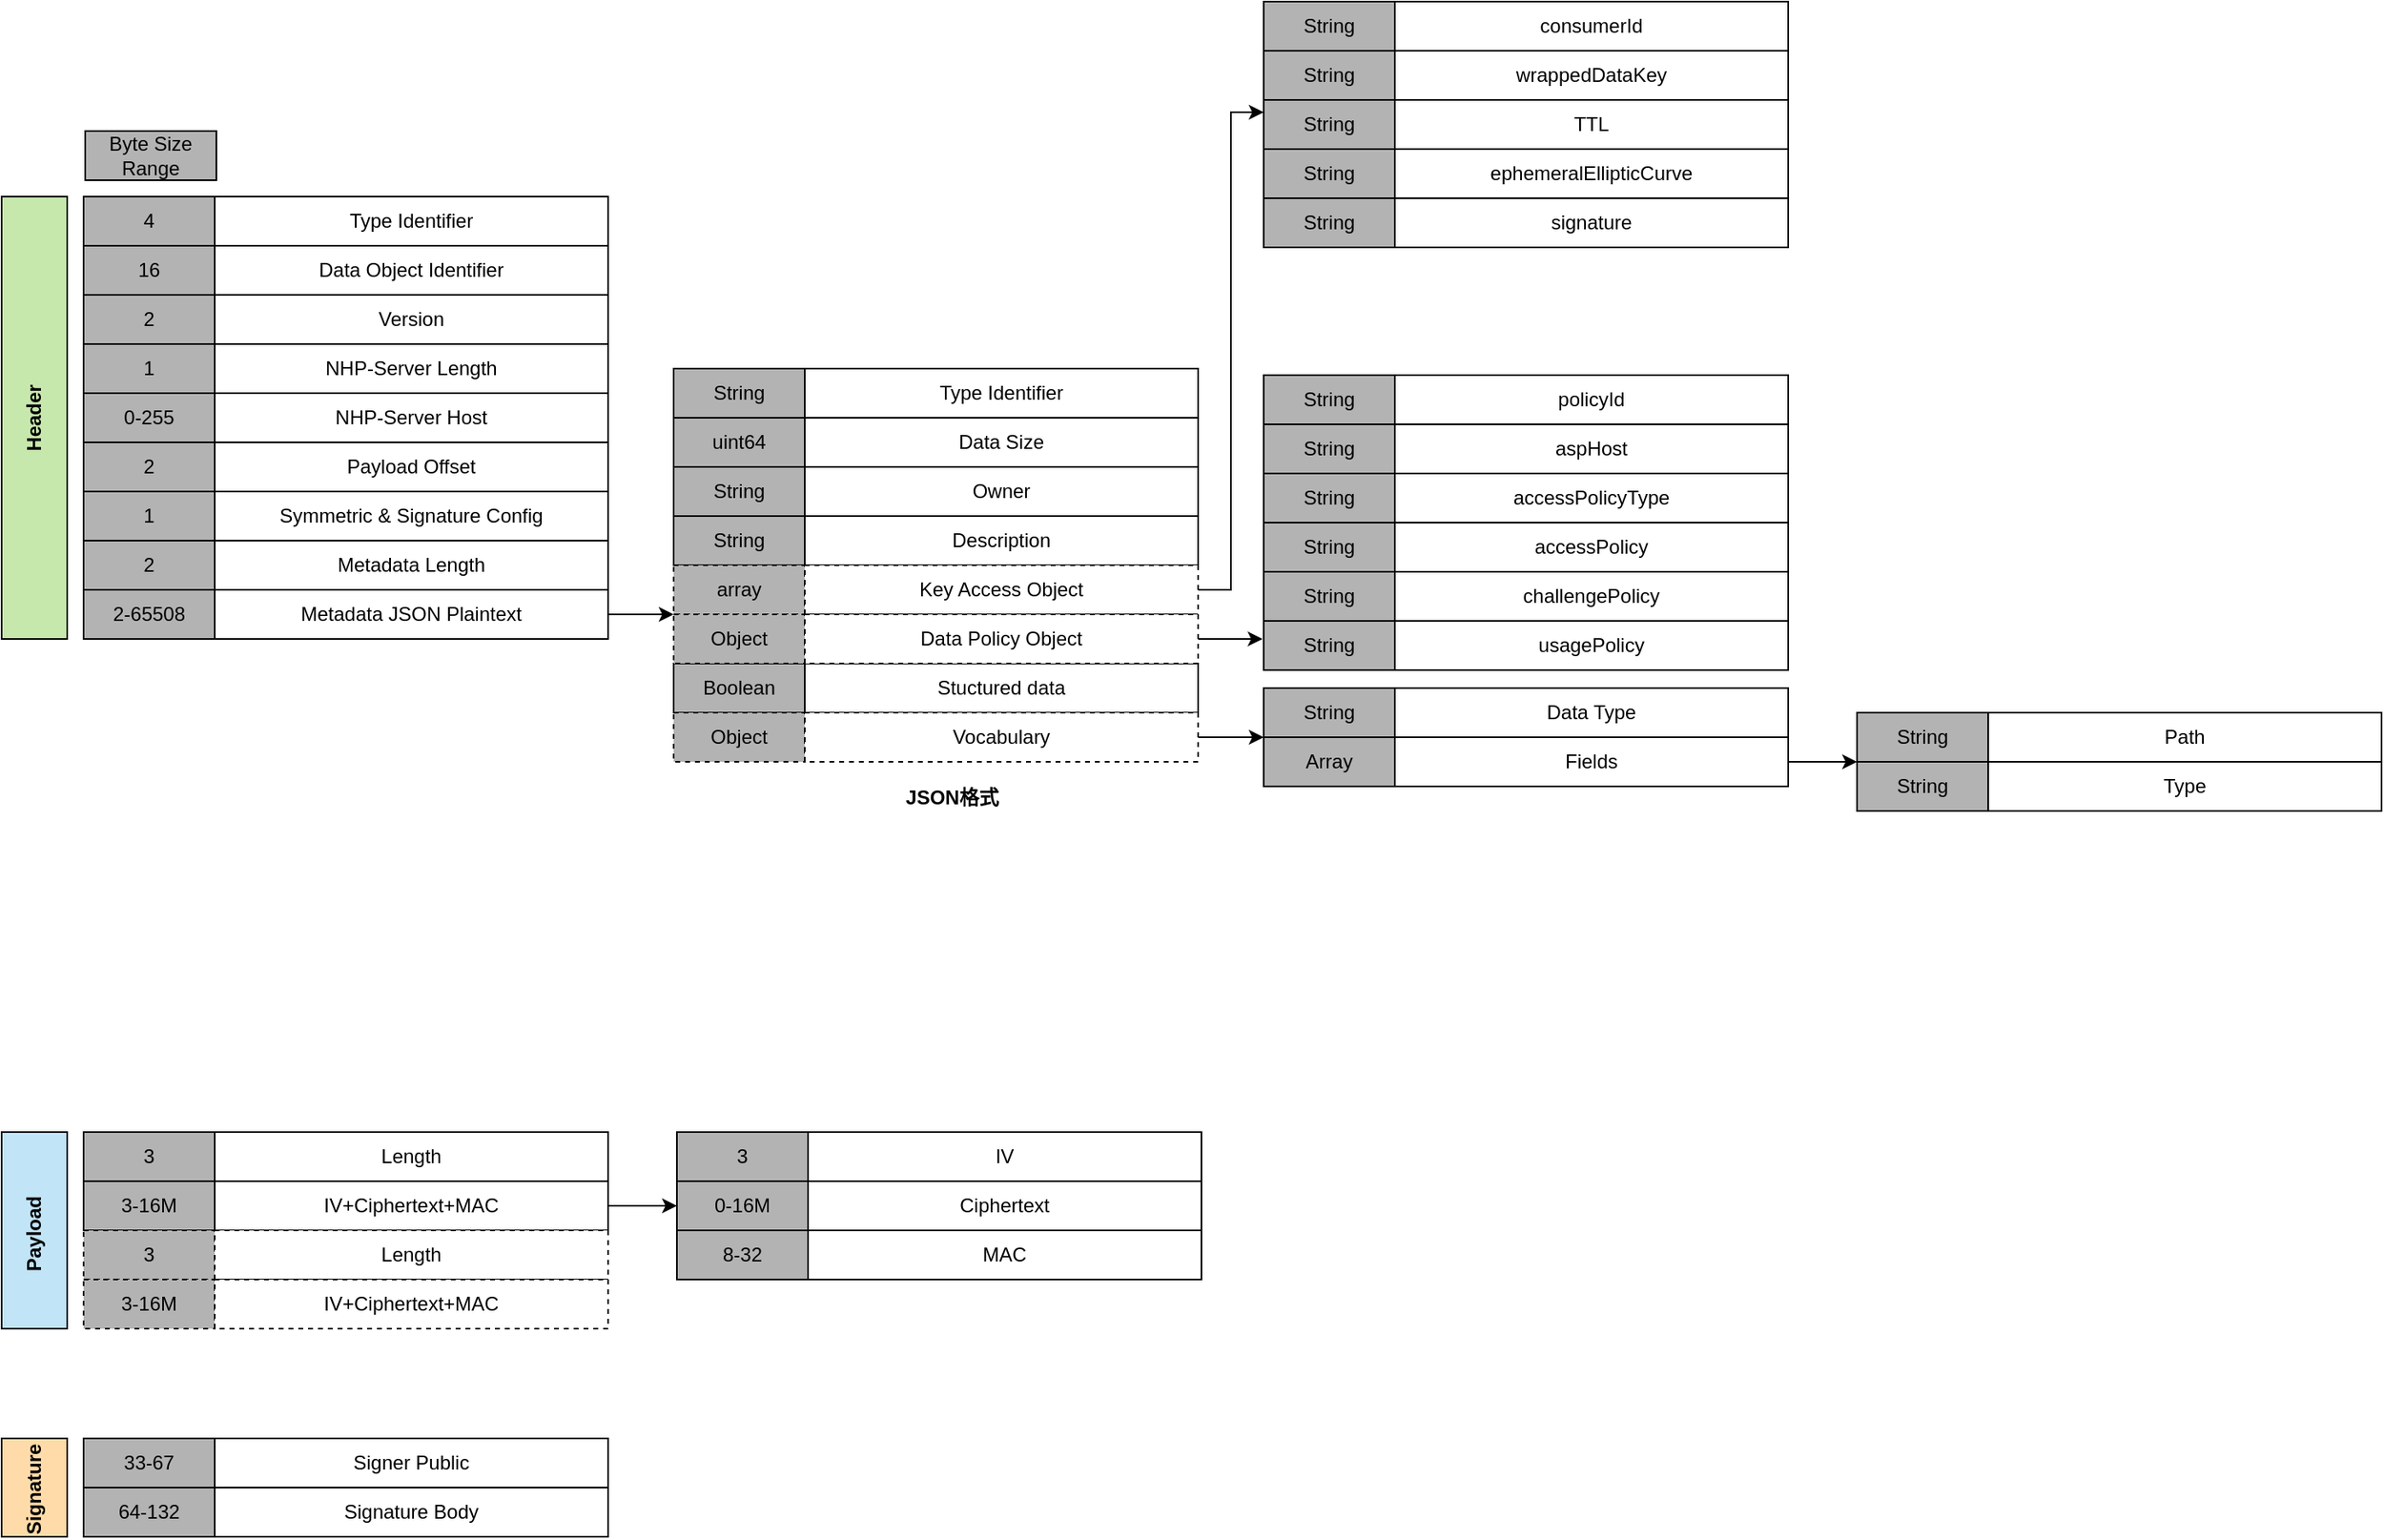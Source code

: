 <mxfile version="27.0.3">
  <diagram name="第 1 页" id="uLFJ8SncW3sbKlQuvjZg">
    <mxGraphModel dx="1554" dy="856" grid="1" gridSize="10" guides="1" tooltips="1" connect="1" arrows="1" fold="1" page="1" pageScale="1" pageWidth="1654" pageHeight="1169" math="0" shadow="0">
      <root>
        <mxCell id="0" />
        <mxCell id="1" parent="0" />
        <mxCell id="0JDXkcEKAHQ5cRbbdFEC-103" value="" style="group" parent="1" vertex="1" connectable="0">
          <mxGeometry x="150" y="840" width="732" height="120" as="geometry" />
        </mxCell>
        <mxCell id="0JDXkcEKAHQ5cRbbdFEC-66" value="" style="rounded=0;whiteSpace=wrap;html=1;fillColor=light-dark(#c1e4f7, #319eff);fontColor=#ffffff;strokeColor=default;" parent="0JDXkcEKAHQ5cRbbdFEC-103" vertex="1">
          <mxGeometry width="40" height="120" as="geometry" />
        </mxCell>
        <mxCell id="0JDXkcEKAHQ5cRbbdFEC-67" value="3" style="rounded=0;whiteSpace=wrap;html=1;fillColor=#B3B3B3;strokeColor=default;" parent="0JDXkcEKAHQ5cRbbdFEC-103" vertex="1">
          <mxGeometry x="50" width="80" height="30" as="geometry" />
        </mxCell>
        <mxCell id="0JDXkcEKAHQ5cRbbdFEC-68" value="Length" style="rounded=0;whiteSpace=wrap;html=1;" parent="0JDXkcEKAHQ5cRbbdFEC-103" vertex="1">
          <mxGeometry x="130" width="240" height="30" as="geometry" />
        </mxCell>
        <mxCell id="0JDXkcEKAHQ5cRbbdFEC-69" value="3-16M" style="rounded=0;whiteSpace=wrap;html=1;fillColor=#B3B3B3;strokeColor=default;" parent="0JDXkcEKAHQ5cRbbdFEC-103" vertex="1">
          <mxGeometry x="50" y="30" width="80" height="30" as="geometry" />
        </mxCell>
        <mxCell id="0JDXkcEKAHQ5cRbbdFEC-81" style="edgeStyle=orthogonalEdgeStyle;rounded=0;orthogonalLoop=1;jettySize=auto;html=1;exitX=1;exitY=0.5;exitDx=0;exitDy=0;entryX=0;entryY=0.5;entryDx=0;entryDy=0;" parent="0JDXkcEKAHQ5cRbbdFEC-103" source="0JDXkcEKAHQ5cRbbdFEC-70" target="0JDXkcEKAHQ5cRbbdFEC-75" edge="1">
          <mxGeometry relative="1" as="geometry" />
        </mxCell>
        <mxCell id="0JDXkcEKAHQ5cRbbdFEC-70" value="IV+Ciphertext+MAC" style="rounded=0;whiteSpace=wrap;html=1;" parent="0JDXkcEKAHQ5cRbbdFEC-103" vertex="1">
          <mxGeometry x="130" y="30" width="240" height="30" as="geometry" />
        </mxCell>
        <mxCell id="0JDXkcEKAHQ5cRbbdFEC-71" value="&lt;b&gt;Payload&lt;/b&gt;" style="text;html=1;align=center;verticalAlign=middle;whiteSpace=wrap;rounded=0;rotation=-90;" parent="0JDXkcEKAHQ5cRbbdFEC-103" vertex="1">
          <mxGeometry x="-10" y="47" width="60" height="30" as="geometry" />
        </mxCell>
        <mxCell id="0JDXkcEKAHQ5cRbbdFEC-80" value="" style="group" parent="0JDXkcEKAHQ5cRbbdFEC-103" vertex="1" connectable="0">
          <mxGeometry x="412" width="320" height="90" as="geometry" />
        </mxCell>
        <mxCell id="0JDXkcEKAHQ5cRbbdFEC-73" value="3" style="rounded=0;whiteSpace=wrap;html=1;fillColor=#B3B3B3;strokeColor=default;" parent="0JDXkcEKAHQ5cRbbdFEC-80" vertex="1">
          <mxGeometry width="80" height="30" as="geometry" />
        </mxCell>
        <mxCell id="0JDXkcEKAHQ5cRbbdFEC-74" value="IV" style="rounded=0;whiteSpace=wrap;html=1;" parent="0JDXkcEKAHQ5cRbbdFEC-80" vertex="1">
          <mxGeometry x="80" width="240" height="30" as="geometry" />
        </mxCell>
        <mxCell id="0JDXkcEKAHQ5cRbbdFEC-75" value="0-16M" style="rounded=0;whiteSpace=wrap;html=1;fillColor=#B3B3B3;strokeColor=default;" parent="0JDXkcEKAHQ5cRbbdFEC-80" vertex="1">
          <mxGeometry y="30" width="80" height="30" as="geometry" />
        </mxCell>
        <mxCell id="0JDXkcEKAHQ5cRbbdFEC-76" value="Ciphertext" style="rounded=0;whiteSpace=wrap;html=1;" parent="0JDXkcEKAHQ5cRbbdFEC-80" vertex="1">
          <mxGeometry x="80" y="30" width="240" height="30" as="geometry" />
        </mxCell>
        <mxCell id="0JDXkcEKAHQ5cRbbdFEC-78" value="8-32" style="rounded=0;whiteSpace=wrap;html=1;fillColor=#B3B3B3;strokeColor=default;" parent="0JDXkcEKAHQ5cRbbdFEC-80" vertex="1">
          <mxGeometry y="60" width="80" height="30" as="geometry" />
        </mxCell>
        <mxCell id="0JDXkcEKAHQ5cRbbdFEC-79" value="MAC" style="rounded=0;whiteSpace=wrap;html=1;" parent="0JDXkcEKAHQ5cRbbdFEC-80" vertex="1">
          <mxGeometry x="80" y="60" width="240" height="30" as="geometry" />
        </mxCell>
        <mxCell id="0JDXkcEKAHQ5cRbbdFEC-83" value="3" style="rounded=0;whiteSpace=wrap;html=1;fillColor=#B3B3B3;strokeColor=default;dashed=1;" parent="0JDXkcEKAHQ5cRbbdFEC-103" vertex="1">
          <mxGeometry x="50" y="60" width="80" height="30" as="geometry" />
        </mxCell>
        <mxCell id="0JDXkcEKAHQ5cRbbdFEC-84" value="Length" style="rounded=0;whiteSpace=wrap;html=1;dashed=1;" parent="0JDXkcEKAHQ5cRbbdFEC-103" vertex="1">
          <mxGeometry x="130" y="60" width="240" height="30" as="geometry" />
        </mxCell>
        <mxCell id="0JDXkcEKAHQ5cRbbdFEC-85" value="3-16M" style="rounded=0;whiteSpace=wrap;html=1;fillColor=#B3B3B3;strokeColor=default;dashed=1;" parent="0JDXkcEKAHQ5cRbbdFEC-103" vertex="1">
          <mxGeometry x="50" y="90" width="80" height="30" as="geometry" />
        </mxCell>
        <mxCell id="0JDXkcEKAHQ5cRbbdFEC-86" value="IV+Ciphertext+MAC" style="rounded=0;whiteSpace=wrap;html=1;dashed=1;" parent="0JDXkcEKAHQ5cRbbdFEC-103" vertex="1">
          <mxGeometry x="130" y="90" width="240" height="30" as="geometry" />
        </mxCell>
        <mxCell id="0JDXkcEKAHQ5cRbbdFEC-106" value="" style="shape=image;html=1;verticalAlign=top;verticalLabelPosition=bottom;labelBackgroundColor=#ffffff;imageAspect=0;aspect=fixed;image=https://cdn4.iconfinder.com/data/icons/ionicons/512/icon-ios7-more-128.png;imageBackground=none;" parent="1" vertex="1">
          <mxGeometry x="213" y="949" width="50" height="50" as="geometry" />
        </mxCell>
        <mxCell id="0JDXkcEKAHQ5cRbbdFEC-107" value="Byte Size Range" style="rounded=0;whiteSpace=wrap;html=1;fillColor=#B3B3B3;strokeColor=default;" parent="1" vertex="1">
          <mxGeometry x="201" y="229" width="80" height="30" as="geometry" />
        </mxCell>
        <mxCell id="0JDXkcEKAHQ5cRbbdFEC-90" value="" style="rounded=0;whiteSpace=wrap;html=1;fillColor=light-dark(#ffdba9, #319eff);fontColor=#ffffff;strokeColor=default;container=0;" parent="1" vertex="1">
          <mxGeometry x="150" y="1027" width="40" height="60" as="geometry" />
        </mxCell>
        <mxCell id="0JDXkcEKAHQ5cRbbdFEC-91" value="33-67" style="rounded=0;whiteSpace=wrap;html=1;fillColor=#B3B3B3;strokeColor=default;container=0;" parent="1" vertex="1">
          <mxGeometry x="200" y="1027" width="80" height="30" as="geometry" />
        </mxCell>
        <mxCell id="0JDXkcEKAHQ5cRbbdFEC-92" value="Signer Public" style="rounded=0;whiteSpace=wrap;html=1;container=0;" parent="1" vertex="1">
          <mxGeometry x="280" y="1027" width="240" height="30" as="geometry" />
        </mxCell>
        <mxCell id="0JDXkcEKAHQ5cRbbdFEC-93" value="64-132" style="rounded=0;whiteSpace=wrap;html=1;fillColor=#B3B3B3;strokeColor=default;container=0;" parent="1" vertex="1">
          <mxGeometry x="200" y="1057" width="80" height="30" as="geometry" />
        </mxCell>
        <mxCell id="0JDXkcEKAHQ5cRbbdFEC-94" value="Signature Body" style="rounded=0;whiteSpace=wrap;html=1;container=0;" parent="1" vertex="1">
          <mxGeometry x="280" y="1057" width="240" height="30" as="geometry" />
        </mxCell>
        <mxCell id="0JDXkcEKAHQ5cRbbdFEC-95" value="&lt;b&gt;Signature&lt;/b&gt;" style="text;html=1;align=center;verticalAlign=middle;whiteSpace=wrap;rounded=0;rotation=-90;container=0;" parent="1" vertex="1">
          <mxGeometry x="140" y="1043" width="60" height="30" as="geometry" />
        </mxCell>
        <mxCell id="0JDXkcEKAHQ5cRbbdFEC-1" value="" style="rounded=0;whiteSpace=wrap;html=1;fillColor=light-dark(#c7e8ac, #4a890c);fontColor=#ffffff;strokeColor=default;" parent="1" vertex="1">
          <mxGeometry x="150" y="269" width="40" height="270" as="geometry" />
        </mxCell>
        <mxCell id="0JDXkcEKAHQ5cRbbdFEC-2" value="4" style="rounded=0;whiteSpace=wrap;html=1;fillColor=#B3B3B3;strokeColor=default;" parent="1" vertex="1">
          <mxGeometry x="200" y="269" width="80" height="30" as="geometry" />
        </mxCell>
        <mxCell id="0JDXkcEKAHQ5cRbbdFEC-4" value="Type Identifier" style="rounded=0;whiteSpace=wrap;html=1;" parent="1" vertex="1">
          <mxGeometry x="280" y="269" width="240" height="30" as="geometry" />
        </mxCell>
        <mxCell id="0JDXkcEKAHQ5cRbbdFEC-5" value="16" style="rounded=0;whiteSpace=wrap;html=1;fillColor=#B3B3B3;strokeColor=default;" parent="1" vertex="1">
          <mxGeometry x="200" y="299" width="80" height="30" as="geometry" />
        </mxCell>
        <mxCell id="0JDXkcEKAHQ5cRbbdFEC-6" value="Data Object Identifier" style="rounded=0;whiteSpace=wrap;html=1;" parent="1" vertex="1">
          <mxGeometry x="280" y="299" width="240" height="30" as="geometry" />
        </mxCell>
        <mxCell id="0JDXkcEKAHQ5cRbbdFEC-7" value="2" style="rounded=0;whiteSpace=wrap;html=1;fillColor=#B3B3B3;strokeColor=default;" parent="1" vertex="1">
          <mxGeometry x="200" y="329" width="80" height="30" as="geometry" />
        </mxCell>
        <mxCell id="0JDXkcEKAHQ5cRbbdFEC-8" value="Version" style="rounded=0;whiteSpace=wrap;html=1;" parent="1" vertex="1">
          <mxGeometry x="280" y="329" width="240" height="30" as="geometry" />
        </mxCell>
        <mxCell id="0JDXkcEKAHQ5cRbbdFEC-9" value="2" style="rounded=0;whiteSpace=wrap;html=1;fillColor=#B3B3B3;strokeColor=default;" parent="1" vertex="1">
          <mxGeometry x="200" y="419" width="80" height="30" as="geometry" />
        </mxCell>
        <mxCell id="0JDXkcEKAHQ5cRbbdFEC-10" value="Payload Offset" style="rounded=0;whiteSpace=wrap;html=1;" parent="1" vertex="1">
          <mxGeometry x="280" y="419" width="240" height="30" as="geometry" />
        </mxCell>
        <mxCell id="0JDXkcEKAHQ5cRbbdFEC-11" value="1" style="rounded=0;whiteSpace=wrap;html=1;fillColor=#B3B3B3;strokeColor=default;" parent="1" vertex="1">
          <mxGeometry x="200" y="449" width="80" height="30" as="geometry" />
        </mxCell>
        <mxCell id="0JDXkcEKAHQ5cRbbdFEC-12" value="Symmetric &amp;amp; Signature Config" style="rounded=0;whiteSpace=wrap;html=1;" parent="1" vertex="1">
          <mxGeometry x="280" y="449" width="240" height="30" as="geometry" />
        </mxCell>
        <mxCell id="0JDXkcEKAHQ5cRbbdFEC-13" value="2" style="rounded=0;whiteSpace=wrap;html=1;fillColor=#B3B3B3;strokeColor=default;" parent="1" vertex="1">
          <mxGeometry x="200" y="479" width="80" height="30" as="geometry" />
        </mxCell>
        <mxCell id="0JDXkcEKAHQ5cRbbdFEC-30" style="edgeStyle=orthogonalEdgeStyle;rounded=0;orthogonalLoop=1;jettySize=auto;html=1;exitX=1;exitY=0.5;exitDx=0;exitDy=0;entryX=0;entryY=1;entryDx=0;entryDy=0;" parent="1" source="0JDXkcEKAHQ5cRbbdFEC-33" target="0JDXkcEKAHQ5cRbbdFEC-25" edge="1">
          <mxGeometry relative="1" as="geometry">
            <mxPoint x="560" y="544.0" as="targetPoint" />
            <Array as="points">
              <mxPoint x="550" y="524" />
              <mxPoint x="550" y="524" />
            </Array>
          </mxGeometry>
        </mxCell>
        <mxCell id="0JDXkcEKAHQ5cRbbdFEC-14" value="Metadata Length" style="rounded=0;whiteSpace=wrap;html=1;" parent="1" vertex="1">
          <mxGeometry x="280" y="479" width="240" height="30" as="geometry" />
        </mxCell>
        <mxCell id="0JDXkcEKAHQ5cRbbdFEC-15" value="&lt;b&gt;Header&lt;/b&gt;" style="text;html=1;align=center;verticalAlign=middle;whiteSpace=wrap;rounded=0;rotation=-90;" parent="1" vertex="1">
          <mxGeometry x="140" y="389" width="60" height="30" as="geometry" />
        </mxCell>
        <mxCell id="0JDXkcEKAHQ5cRbbdFEC-17" value="String" style="rounded=0;whiteSpace=wrap;html=1;fillColor=#B3B3B3;strokeColor=default;" parent="1" vertex="1">
          <mxGeometry x="560" y="374" width="80" height="30" as="geometry" />
        </mxCell>
        <mxCell id="0JDXkcEKAHQ5cRbbdFEC-18" value="Type Identifier" style="rounded=0;whiteSpace=wrap;html=1;" parent="1" vertex="1">
          <mxGeometry x="640" y="374" width="240" height="30" as="geometry" />
        </mxCell>
        <mxCell id="0JDXkcEKAHQ5cRbbdFEC-19" value="uint64" style="rounded=0;whiteSpace=wrap;html=1;fillColor=#B3B3B3;strokeColor=default;" parent="1" vertex="1">
          <mxGeometry x="560" y="404" width="80" height="30" as="geometry" />
        </mxCell>
        <mxCell id="0JDXkcEKAHQ5cRbbdFEC-20" value="Data Size" style="rounded=0;whiteSpace=wrap;html=1;" parent="1" vertex="1">
          <mxGeometry x="640" y="404" width="240" height="30" as="geometry" />
        </mxCell>
        <mxCell id="0JDXkcEKAHQ5cRbbdFEC-21" value="String" style="rounded=0;whiteSpace=wrap;html=1;fillColor=#B3B3B3;strokeColor=default;" parent="1" vertex="1">
          <mxGeometry x="560" y="434" width="80" height="30" as="geometry" />
        </mxCell>
        <mxCell id="0JDXkcEKAHQ5cRbbdFEC-22" value="Owner" style="rounded=0;whiteSpace=wrap;html=1;" parent="1" vertex="1">
          <mxGeometry x="640" y="434" width="240" height="30" as="geometry" />
        </mxCell>
        <mxCell id="0JDXkcEKAHQ5cRbbdFEC-23" value="String" style="rounded=0;whiteSpace=wrap;html=1;fillColor=#B3B3B3;strokeColor=default;" parent="1" vertex="1">
          <mxGeometry x="560" y="464" width="80" height="30" as="geometry" />
        </mxCell>
        <mxCell id="0JDXkcEKAHQ5cRbbdFEC-24" value="Description" style="rounded=0;whiteSpace=wrap;html=1;" parent="1" vertex="1">
          <mxGeometry x="640" y="464" width="240" height="30" as="geometry" />
        </mxCell>
        <mxCell id="0JDXkcEKAHQ5cRbbdFEC-25" value="array" style="rounded=0;whiteSpace=wrap;html=1;fillColor=#B3B3B3;strokeColor=default;dashed=1;" parent="1" vertex="1">
          <mxGeometry x="560" y="494" width="80" height="30" as="geometry" />
        </mxCell>
        <mxCell id="Gw7XbRiMmhPVKcOSv_M4-24" style="edgeStyle=orthogonalEdgeStyle;rounded=0;orthogonalLoop=1;jettySize=auto;html=1;exitX=1;exitY=0.5;exitDx=0;exitDy=0;entryX=0;entryY=0.25;entryDx=0;entryDy=0;" parent="1" source="0JDXkcEKAHQ5cRbbdFEC-26" target="Gw7XbRiMmhPVKcOSv_M4-18" edge="1">
          <mxGeometry relative="1" as="geometry" />
        </mxCell>
        <mxCell id="0JDXkcEKAHQ5cRbbdFEC-26" value="Key Access Object" style="rounded=0;whiteSpace=wrap;html=1;dashed=1;" parent="1" vertex="1">
          <mxGeometry x="640" y="494" width="240" height="30" as="geometry" />
        </mxCell>
        <mxCell id="0JDXkcEKAHQ5cRbbdFEC-31" value="&lt;b&gt;JSON格式&lt;/b&gt;" style="text;html=1;align=center;verticalAlign=middle;whiteSpace=wrap;rounded=0;" parent="1" vertex="1">
          <mxGeometry x="700" y="621" width="60" height="30" as="geometry" />
        </mxCell>
        <mxCell id="0JDXkcEKAHQ5cRbbdFEC-32" value="2-65508" style="rounded=0;whiteSpace=wrap;html=1;fillColor=#B3B3B3;strokeColor=default;" parent="1" vertex="1">
          <mxGeometry x="200" y="509" width="80" height="30" as="geometry" />
        </mxCell>
        <mxCell id="0JDXkcEKAHQ5cRbbdFEC-33" value="Metadata JSON Plaintext" style="rounded=0;whiteSpace=wrap;html=1;" parent="1" vertex="1">
          <mxGeometry x="280" y="509" width="240" height="30" as="geometry" />
        </mxCell>
        <mxCell id="0JDXkcEKAHQ5cRbbdFEC-37" value="String" style="rounded=0;whiteSpace=wrap;html=1;fillColor=#B3B3B3;strokeColor=default;" parent="1" vertex="1">
          <mxGeometry x="920" y="569" width="80" height="30" as="geometry" />
        </mxCell>
        <mxCell id="0JDXkcEKAHQ5cRbbdFEC-38" value="Data Type" style="rounded=0;whiteSpace=wrap;html=1;" parent="1" vertex="1">
          <mxGeometry x="1000" y="569" width="240" height="30" as="geometry" />
        </mxCell>
        <mxCell id="0JDXkcEKAHQ5cRbbdFEC-39" value="Array" style="rounded=0;whiteSpace=wrap;html=1;fillColor=#B3B3B3;strokeColor=default;" parent="1" vertex="1">
          <mxGeometry x="920" y="599" width="80" height="30" as="geometry" />
        </mxCell>
        <mxCell id="0JDXkcEKAHQ5cRbbdFEC-100" style="edgeStyle=orthogonalEdgeStyle;rounded=0;orthogonalLoop=1;jettySize=auto;html=1;exitX=1;exitY=0.5;exitDx=0;exitDy=0;entryX=0;entryY=0;entryDx=0;entryDy=0;" parent="1" source="0JDXkcEKAHQ5cRbbdFEC-40" target="0JDXkcEKAHQ5cRbbdFEC-57" edge="1">
          <mxGeometry relative="1" as="geometry">
            <Array as="points">
              <mxPoint x="1270" y="614" />
              <mxPoint x="1270" y="614" />
            </Array>
          </mxGeometry>
        </mxCell>
        <mxCell id="0JDXkcEKAHQ5cRbbdFEC-40" value="Fields" style="rounded=0;whiteSpace=wrap;html=1;" parent="1" vertex="1">
          <mxGeometry x="1000" y="599" width="240" height="30" as="geometry" />
        </mxCell>
        <mxCell id="0JDXkcEKAHQ5cRbbdFEC-55" value="String" style="rounded=0;whiteSpace=wrap;html=1;fillColor=#B3B3B3;strokeColor=default;" parent="1" vertex="1">
          <mxGeometry x="1282" y="584" width="80" height="30" as="geometry" />
        </mxCell>
        <mxCell id="0JDXkcEKAHQ5cRbbdFEC-56" value="Path" style="rounded=0;whiteSpace=wrap;html=1;" parent="1" vertex="1">
          <mxGeometry x="1362" y="584" width="240" height="30" as="geometry" />
        </mxCell>
        <mxCell id="0JDXkcEKAHQ5cRbbdFEC-57" value="String" style="rounded=0;whiteSpace=wrap;html=1;fillColor=#B3B3B3;strokeColor=default;" parent="1" vertex="1">
          <mxGeometry x="1282" y="614" width="80" height="30" as="geometry" />
        </mxCell>
        <mxCell id="0JDXkcEKAHQ5cRbbdFEC-58" value="Type" style="rounded=0;whiteSpace=wrap;html=1;" parent="1" vertex="1">
          <mxGeometry x="1362" y="614" width="240" height="30" as="geometry" />
        </mxCell>
        <mxCell id="0JDXkcEKAHQ5cRbbdFEC-108" value="1" style="rounded=0;whiteSpace=wrap;html=1;fillColor=#B3B3B3;strokeColor=default;" parent="1" vertex="1">
          <mxGeometry x="200" y="359" width="80" height="30" as="geometry" />
        </mxCell>
        <mxCell id="0JDXkcEKAHQ5cRbbdFEC-109" value="NHP-Server Length" style="rounded=0;whiteSpace=wrap;html=1;" parent="1" vertex="1">
          <mxGeometry x="280" y="359" width="240" height="30" as="geometry" />
        </mxCell>
        <mxCell id="0JDXkcEKAHQ5cRbbdFEC-110" value="0-255" style="rounded=0;whiteSpace=wrap;html=1;fillColor=#B3B3B3;strokeColor=default;" parent="1" vertex="1">
          <mxGeometry x="200" y="389" width="80" height="30" as="geometry" />
        </mxCell>
        <mxCell id="0JDXkcEKAHQ5cRbbdFEC-111" value="NHP-Server Host" style="rounded=0;whiteSpace=wrap;html=1;" parent="1" vertex="1">
          <mxGeometry x="280" y="389" width="240" height="30" as="geometry" />
        </mxCell>
        <mxCell id="Gw7XbRiMmhPVKcOSv_M4-9" value="Boolean" style="rounded=0;whiteSpace=wrap;html=1;fillColor=#B3B3B3;strokeColor=default;" parent="1" vertex="1">
          <mxGeometry x="560" y="554" width="80" height="30" as="geometry" />
        </mxCell>
        <mxCell id="Gw7XbRiMmhPVKcOSv_M4-10" value="Stuctured data" style="rounded=0;whiteSpace=wrap;html=1;" parent="1" vertex="1">
          <mxGeometry x="640" y="554" width="240" height="30" as="geometry" />
        </mxCell>
        <mxCell id="Gw7XbRiMmhPVKcOSv_M4-7" value="Object" style="rounded=0;whiteSpace=wrap;html=1;fillColor=#B3B3B3;strokeColor=default;dashed=1;" parent="1" vertex="1">
          <mxGeometry x="560" y="524" width="80" height="30" as="geometry" />
        </mxCell>
        <mxCell id="Zh3neXpyviyiBVp3eryP-17" style="edgeStyle=orthogonalEdgeStyle;rounded=0;orthogonalLoop=1;jettySize=auto;html=1;exitX=1;exitY=0.5;exitDx=0;exitDy=0;entryX=-0.009;entryY=0.379;entryDx=0;entryDy=0;entryPerimeter=0;" edge="1" parent="1" source="Gw7XbRiMmhPVKcOSv_M4-8" target="Zh3neXpyviyiBVp3eryP-13">
          <mxGeometry relative="1" as="geometry" />
        </mxCell>
        <mxCell id="Gw7XbRiMmhPVKcOSv_M4-8" value="Data Policy Object" style="rounded=0;whiteSpace=wrap;html=1;dashed=1;" parent="1" vertex="1">
          <mxGeometry x="640" y="524" width="240" height="30" as="geometry" />
        </mxCell>
        <mxCell id="Gw7XbRiMmhPVKcOSv_M4-11" value="Object" style="rounded=0;whiteSpace=wrap;html=1;fillColor=#B3B3B3;strokeColor=default;dashed=1;" parent="1" vertex="1">
          <mxGeometry x="560" y="584" width="80" height="30" as="geometry" />
        </mxCell>
        <mxCell id="Gw7XbRiMmhPVKcOSv_M4-13" style="edgeStyle=orthogonalEdgeStyle;rounded=0;orthogonalLoop=1;jettySize=auto;html=1;exitX=1;exitY=0.5;exitDx=0;exitDy=0;entryX=0;entryY=1;entryDx=0;entryDy=0;" parent="1" source="Gw7XbRiMmhPVKcOSv_M4-12" target="0JDXkcEKAHQ5cRbbdFEC-37" edge="1">
          <mxGeometry relative="1" as="geometry">
            <Array as="points">
              <mxPoint x="910" y="599" />
              <mxPoint x="910" y="599" />
            </Array>
          </mxGeometry>
        </mxCell>
        <mxCell id="Gw7XbRiMmhPVKcOSv_M4-12" value="Vocabulary" style="rounded=0;whiteSpace=wrap;html=1;dashed=1;" parent="1" vertex="1">
          <mxGeometry x="640" y="584" width="240" height="30" as="geometry" />
        </mxCell>
        <mxCell id="Gw7XbRiMmhPVKcOSv_M4-14" value="String" style="rounded=0;whiteSpace=wrap;html=1;fillColor=#B3B3B3;strokeColor=default;" parent="1" vertex="1">
          <mxGeometry x="920" y="150" width="80" height="30" as="geometry" />
        </mxCell>
        <mxCell id="Gw7XbRiMmhPVKcOSv_M4-15" value="consumerId" style="rounded=0;whiteSpace=wrap;html=1;" parent="1" vertex="1">
          <mxGeometry x="1000" y="150" width="240" height="30" as="geometry" />
        </mxCell>
        <mxCell id="Gw7XbRiMmhPVKcOSv_M4-16" value="String" style="rounded=0;whiteSpace=wrap;html=1;fillColor=#B3B3B3;strokeColor=default;" parent="1" vertex="1">
          <mxGeometry x="920" y="180" width="80" height="30" as="geometry" />
        </mxCell>
        <mxCell id="Gw7XbRiMmhPVKcOSv_M4-17" value="wrappedDataKey" style="rounded=0;whiteSpace=wrap;html=1;" parent="1" vertex="1">
          <mxGeometry x="1000" y="180" width="240" height="30" as="geometry" />
        </mxCell>
        <mxCell id="Gw7XbRiMmhPVKcOSv_M4-18" value="String" style="rounded=0;whiteSpace=wrap;html=1;fillColor=#B3B3B3;strokeColor=default;" parent="1" vertex="1">
          <mxGeometry x="920" y="210" width="80" height="30" as="geometry" />
        </mxCell>
        <mxCell id="Gw7XbRiMmhPVKcOSv_M4-19" value="TTL" style="rounded=0;whiteSpace=wrap;html=1;" parent="1" vertex="1">
          <mxGeometry x="1000" y="210" width="240" height="30" as="geometry" />
        </mxCell>
        <mxCell id="Gw7XbRiMmhPVKcOSv_M4-20" value="String" style="rounded=0;whiteSpace=wrap;html=1;fillColor=#B3B3B3;strokeColor=default;" parent="1" vertex="1">
          <mxGeometry x="920" y="240" width="80" height="30" as="geometry" />
        </mxCell>
        <mxCell id="Gw7XbRiMmhPVKcOSv_M4-21" value="ephemeralEllipticCurve" style="rounded=0;whiteSpace=wrap;html=1;" parent="1" vertex="1">
          <mxGeometry x="1000" y="240" width="240" height="30" as="geometry" />
        </mxCell>
        <mxCell id="Gw7XbRiMmhPVKcOSv_M4-22" value="String" style="rounded=0;whiteSpace=wrap;html=1;fillColor=#B3B3B3;strokeColor=default;" parent="1" vertex="1">
          <mxGeometry x="920" y="270" width="80" height="30" as="geometry" />
        </mxCell>
        <mxCell id="Gw7XbRiMmhPVKcOSv_M4-23" value="signature" style="rounded=0;whiteSpace=wrap;html=1;" parent="1" vertex="1">
          <mxGeometry x="1000" y="270" width="240" height="30" as="geometry" />
        </mxCell>
        <mxCell id="Zh3neXpyviyiBVp3eryP-1" value="String" style="rounded=0;whiteSpace=wrap;html=1;fillColor=#B3B3B3;strokeColor=default;" vertex="1" parent="1">
          <mxGeometry x="920" y="378" width="80" height="30" as="geometry" />
        </mxCell>
        <mxCell id="Zh3neXpyviyiBVp3eryP-2" value="policyId" style="rounded=0;whiteSpace=wrap;html=1;" vertex="1" parent="1">
          <mxGeometry x="1000" y="378" width="240" height="30" as="geometry" />
        </mxCell>
        <mxCell id="Zh3neXpyviyiBVp3eryP-4" value="String" style="rounded=0;whiteSpace=wrap;html=1;fillColor=#B3B3B3;strokeColor=default;" vertex="1" parent="1">
          <mxGeometry x="920" y="408" width="80" height="30" as="geometry" />
        </mxCell>
        <mxCell id="Zh3neXpyviyiBVp3eryP-5" value="aspHost" style="rounded=0;whiteSpace=wrap;html=1;" vertex="1" parent="1">
          <mxGeometry x="1000" y="408" width="240" height="30" as="geometry" />
        </mxCell>
        <mxCell id="Zh3neXpyviyiBVp3eryP-7" value="String" style="rounded=0;whiteSpace=wrap;html=1;fillColor=#B3B3B3;strokeColor=default;" vertex="1" parent="1">
          <mxGeometry x="920" y="438" width="80" height="30" as="geometry" />
        </mxCell>
        <mxCell id="Zh3neXpyviyiBVp3eryP-8" value="accessPolicyType" style="rounded=0;whiteSpace=wrap;html=1;" vertex="1" parent="1">
          <mxGeometry x="1000" y="438" width="240" height="30" as="geometry" />
        </mxCell>
        <mxCell id="Zh3neXpyviyiBVp3eryP-9" value="String" style="rounded=0;whiteSpace=wrap;html=1;fillColor=#B3B3B3;strokeColor=default;" vertex="1" parent="1">
          <mxGeometry x="920" y="468" width="80" height="30" as="geometry" />
        </mxCell>
        <mxCell id="Zh3neXpyviyiBVp3eryP-10" value="accessPolicy" style="rounded=0;whiteSpace=wrap;html=1;" vertex="1" parent="1">
          <mxGeometry x="1000" y="468" width="240" height="30" as="geometry" />
        </mxCell>
        <mxCell id="Zh3neXpyviyiBVp3eryP-11" value="String" style="rounded=0;whiteSpace=wrap;html=1;fillColor=#B3B3B3;strokeColor=default;" vertex="1" parent="1">
          <mxGeometry x="920" y="498" width="80" height="30" as="geometry" />
        </mxCell>
        <mxCell id="Zh3neXpyviyiBVp3eryP-12" value="challengePolicy" style="rounded=0;whiteSpace=wrap;html=1;" vertex="1" parent="1">
          <mxGeometry x="1000" y="498" width="240" height="30" as="geometry" />
        </mxCell>
        <mxCell id="Zh3neXpyviyiBVp3eryP-13" value="String" style="rounded=0;whiteSpace=wrap;html=1;fillColor=#B3B3B3;strokeColor=default;" vertex="1" parent="1">
          <mxGeometry x="920" y="528" width="80" height="30" as="geometry" />
        </mxCell>
        <mxCell id="Zh3neXpyviyiBVp3eryP-14" value="usagePolicy" style="rounded=0;whiteSpace=wrap;html=1;" vertex="1" parent="1">
          <mxGeometry x="1000" y="528" width="240" height="30" as="geometry" />
        </mxCell>
      </root>
    </mxGraphModel>
  </diagram>
</mxfile>
